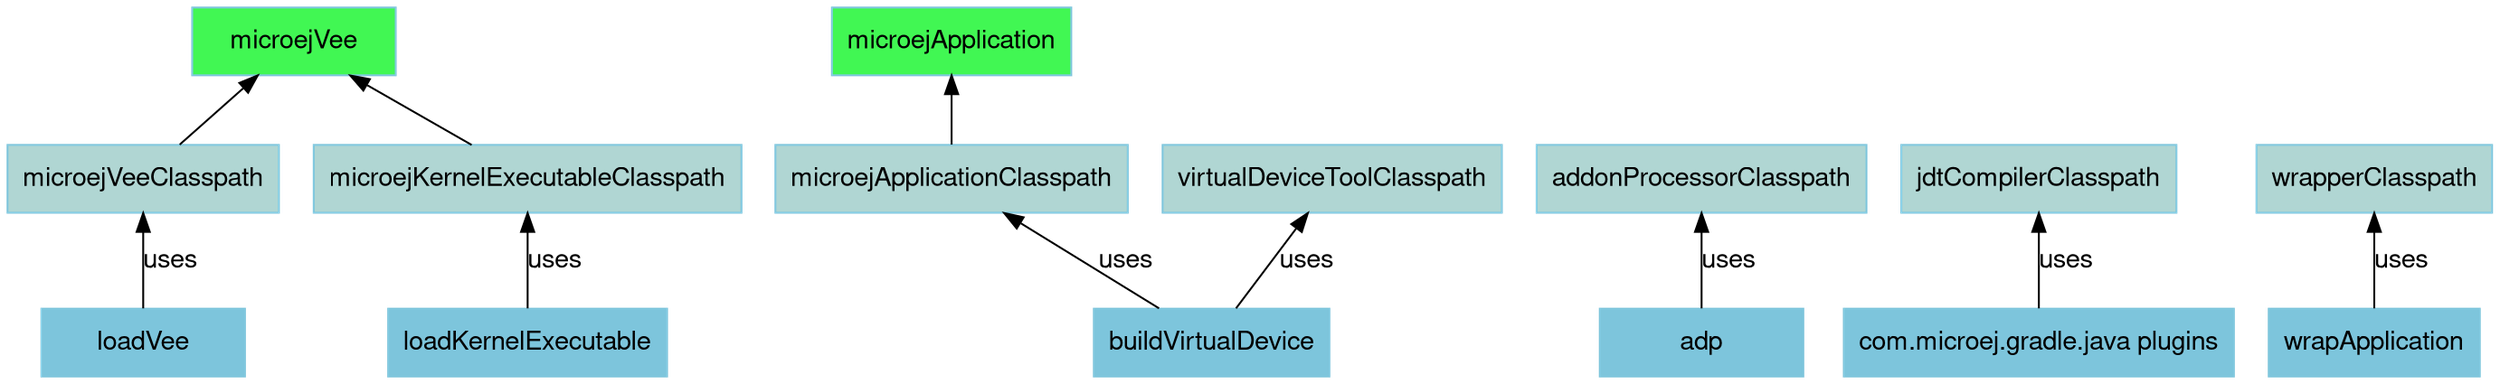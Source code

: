 digraph mygraph {
    rankdir="BT";
    bgcolor="transparent"
    fontname="Helvetica,Arial,sans-serif"
    node [
        shape = box
        width = 1.5
        color = "#7dc5dc"
        style = filled
        fontname="Helvetica,Arial,sans-serif"
    ]
    edge [fontname="Helvetica,Arial,sans-serif"]
    "microejVee" [fillcolor = "#41f753"]
    "microejApplication" [fillcolor = "#41f753"]
    "microejApplicationClasspath" [fillcolor = "#b0d6d3"]
    "microejVeeClasspath" [fillcolor = "#b0d6d3"]
    "microejKernelExecutableClasspath" [fillcolor = "#b0d6d3"]
    "virtualDeviceToolClasspath" [fillcolor = "#b0d6d3"]
    "addonProcessorClasspath" [fillcolor = "#b0d6d3"]
    "jdtCompilerClasspath" [fillcolor = "#b0d6d3"]
    "wrapperClasspath" [fillcolor = "#b0d6d3"]

    "loadVee" -> "microejVeeClasspath" [ label="uses" ]
    "microejVeeClasspath" -> "microejVee"
    "loadKernelExecutable" -> "microejKernelExecutableClasspath" [ label="uses" ]
    "microejKernelExecutableClasspath" -> "microejVee"
    "buildVirtualDevice" -> "microejApplicationClasspath" [ label="uses" ]
    "buildVirtualDevice" -> "virtualDeviceToolClasspath" [ label="uses" ]
    "microejApplicationClasspath" -> "microejApplication"
    "adp" -> "addonProcessorClasspath" [ label="uses" ]
    "com.microej.gradle.java plugins" -> "jdtCompilerClasspath" [ label="uses" ]
    "wrapApplication" -> "wrapperClasspath" [ label="uses" ]
}